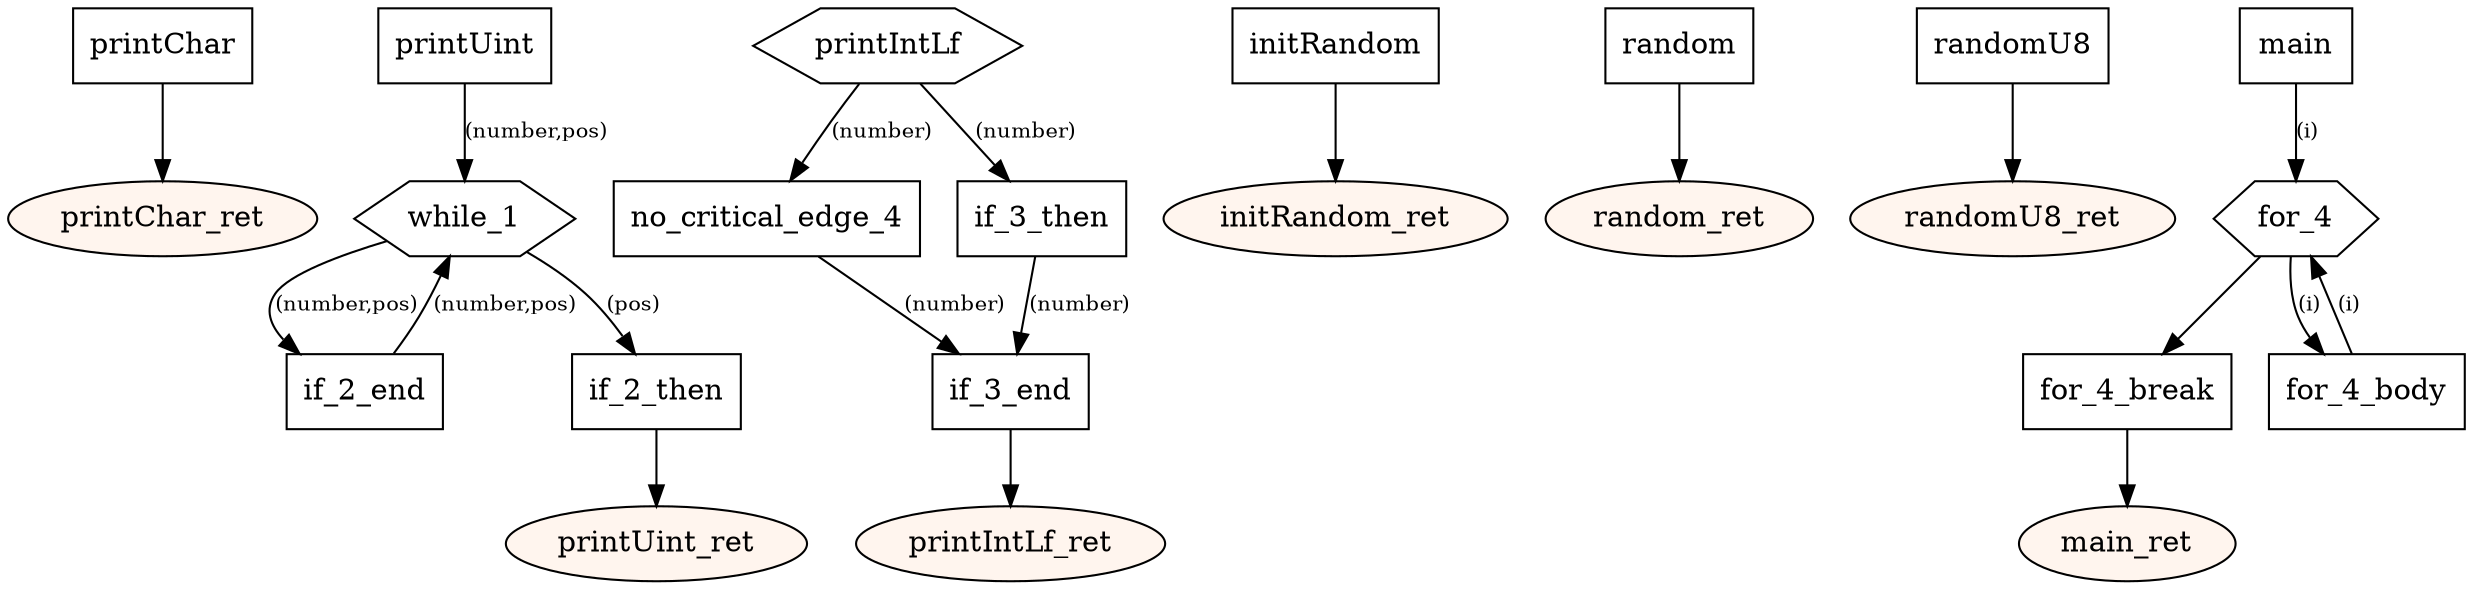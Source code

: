 digraph program {
	edge[fontsize="10pt"];
	subgraph fn_printChar {
		BasicBlock_0_printChar [label="printChar",shape=box];
		BasicBlock_0_printChar -> BasicBlock_0_printChar_ret;
		BasicBlock_0_printChar_ret [label="printChar_ret",shape=oval,style=filled,fillcolor="#fff5ee"];
	}
	subgraph fn_printUint {
		BasicBlock_1_printUint [label="printUint",shape=box];
		BasicBlock_1_printUint -> BasicBlock_1_while_1 [label="(number,pos)"];
		BasicBlock_1_while_1 [label="while_1",shape=hexagon];
		BasicBlock_1_while_1 -> BasicBlock_1_if_2_end [label="(number,pos)"];
		BasicBlock_1_while_1 -> BasicBlock_1_if_2_then [label="(pos)"];
		BasicBlock_1_if_2_end [label="if_2_end",shape=box];
		BasicBlock_1_if_2_end -> BasicBlock_1_while_1 [label="(number,pos)"];
		BasicBlock_1_if_2_then [label="if_2_then",shape=box];
		BasicBlock_1_if_2_then -> BasicBlock_1_printUint_ret;
		BasicBlock_1_printUint_ret [label="printUint_ret",shape=oval,style=filled,fillcolor="#fff5ee"];
	}
	subgraph fn_printIntLf {
		BasicBlock_2_printIntLf [label="printIntLf",shape=hexagon];
		BasicBlock_2_printIntLf -> BasicBlock_2_no_critical_edge_4 [label="(number)"];
		BasicBlock_2_printIntLf -> BasicBlock_2_if_3_then [label="(number)"];
		BasicBlock_2_no_critical_edge_4 [label="no_critical_edge_4",shape=box];
		BasicBlock_2_no_critical_edge_4 -> BasicBlock_2_if_3_end [label="(number)"];
		BasicBlock_2_if_3_then [label="if_3_then",shape=box];
		BasicBlock_2_if_3_then -> BasicBlock_2_if_3_end [label="(number)"];
		BasicBlock_2_if_3_end [label="if_3_end",shape=box];
		BasicBlock_2_if_3_end -> BasicBlock_2_printIntLf_ret;
		BasicBlock_2_printIntLf_ret [label="printIntLf_ret",shape=oval,style=filled,fillcolor="#fff5ee"];
	}
	subgraph fn_initRandom {
		BasicBlock_3_initRandom [label="initRandom",shape=box];
		BasicBlock_3_initRandom -> BasicBlock_3_initRandom_ret;
		BasicBlock_3_initRandom_ret [label="initRandom_ret",shape=oval,style=filled,fillcolor="#fff5ee"];
	}
	subgraph fn_random {
		BasicBlock_4_random [label="random",shape=box];
		BasicBlock_4_random -> BasicBlock_4_random_ret;
		BasicBlock_4_random_ret [label="random_ret",shape=oval,style=filled,fillcolor="#fff5ee"];
	}
	subgraph fn_randomU8 {
		BasicBlock_5_randomU8 [label="randomU8",shape=box];
		BasicBlock_5_randomU8 -> BasicBlock_5_randomU8_ret;
		BasicBlock_5_randomU8_ret [label="randomU8_ret",shape=oval,style=filled,fillcolor="#fff5ee"];
	}
	subgraph fn_main {
		BasicBlock_6_main [label="main",shape=box];
		BasicBlock_6_main -> BasicBlock_6_for_4 [label="(i)"];
		BasicBlock_6_for_4 [label="for_4",shape=hexagon];
		BasicBlock_6_for_4 -> BasicBlock_6_for_4_break;
		BasicBlock_6_for_4 -> BasicBlock_6_for_4_body [label="(i)"];
		BasicBlock_6_for_4_body [label="for_4_body",shape=box];
		BasicBlock_6_for_4_body -> BasicBlock_6_for_4 [label="(i)"];
		BasicBlock_6_for_4_break [label="for_4_break",shape=box];
		BasicBlock_6_for_4_break -> BasicBlock_6_main_ret;
		BasicBlock_6_main_ret [label="main_ret",shape=oval,style=filled,fillcolor="#fff5ee"];
	}
}
